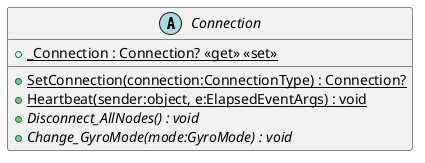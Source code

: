 @startuml
abstract class Connection {
    + {static} _Connection : Connection? <<get>> <<set>>
    + {static} SetConnection(connection:ConnectionType) : Connection?
    + {static} Heartbeat(sender:object, e:ElapsedEventArgs) : void
    + {abstract} Disconnect_AllNodes() : void
    + {abstract} Change_GyroMode(mode:GyroMode) : void
}
@enduml
